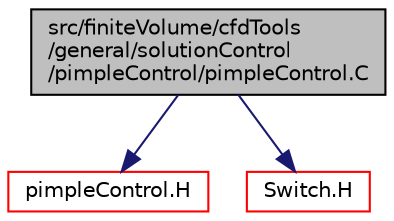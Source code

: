 digraph "src/finiteVolume/cfdTools/general/solutionControl/pimpleControl/pimpleControl.C"
{
  bgcolor="transparent";
  edge [fontname="Helvetica",fontsize="10",labelfontname="Helvetica",labelfontsize="10"];
  node [fontname="Helvetica",fontsize="10",shape=record];
  Node0 [label="src/finiteVolume/cfdTools\l/general/solutionControl\l/pimpleControl/pimpleControl.C",height=0.2,width=0.4,color="black", fillcolor="grey75", style="filled", fontcolor="black"];
  Node0 -> Node1 [color="midnightblue",fontsize="10",style="solid",fontname="Helvetica"];
  Node1 [label="pimpleControl.H",height=0.2,width=0.4,color="red",URL="$a01436.html"];
  Node0 -> Node287 [color="midnightblue",fontsize="10",style="solid",fontname="Helvetica"];
  Node287 [label="Switch.H",height=0.2,width=0.4,color="red",URL="$a12926.html"];
}
